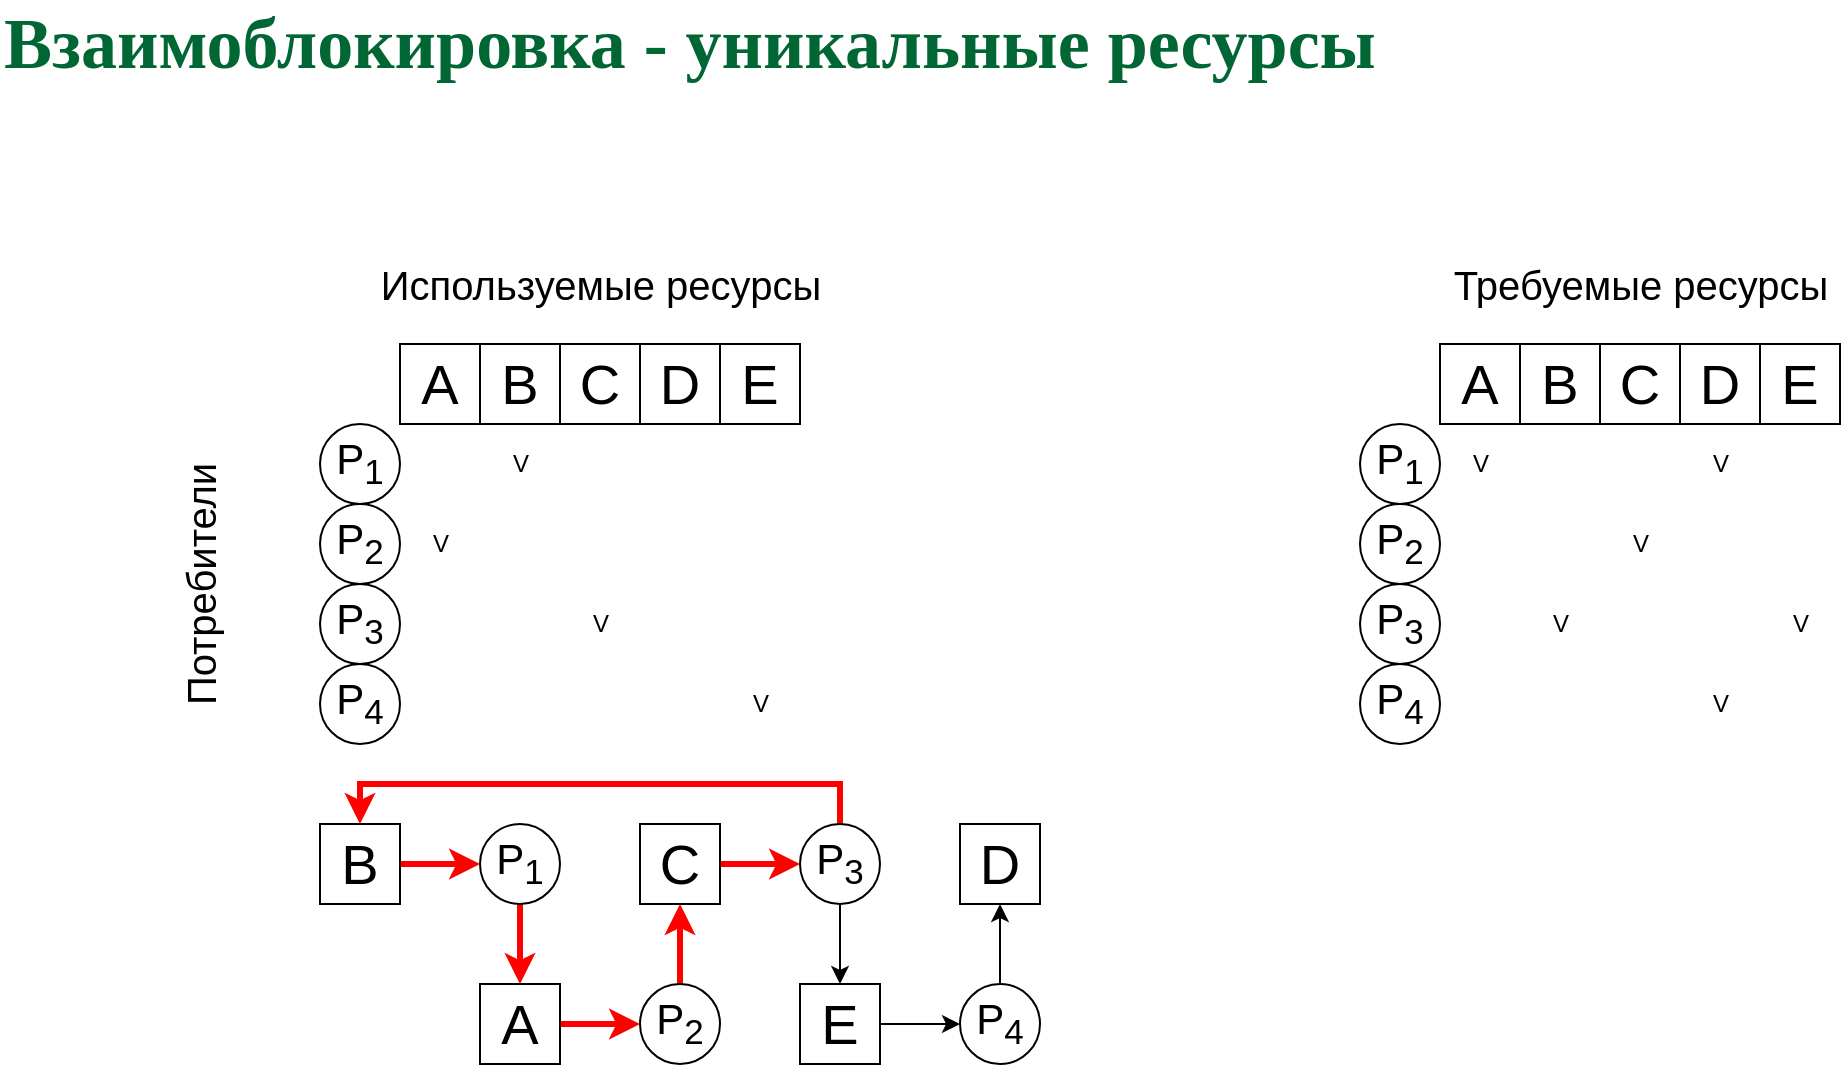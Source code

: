 <mxfile version="13.7.9" type="github">
  <diagram id="d9JdNfSzDIVxkbruMg-z" name="Deadlock">
    <mxGraphModel dx="1422" dy="802" grid="1" gridSize="10" guides="1" tooltips="1" connect="1" arrows="1" fold="1" page="1" pageScale="1" pageWidth="1169" pageHeight="827" math="0" shadow="0">
      <root>
        <mxCell id="0" />
        <mxCell id="1" parent="0" />
        <mxCell id="Zdx2HeYK8epLxiTXcHhU-1" value="&lt;font style=&quot;font-size: 20px&quot;&gt;Используемые ресурсы&lt;/font&gt;" style="text;html=1;align=center;verticalAlign=middle;resizable=0;points=[];autosize=1;" vertex="1" parent="1">
          <mxGeometry x="220" y="160" width="240" height="20" as="geometry" />
        </mxCell>
        <mxCell id="Zdx2HeYK8epLxiTXcHhU-2" value="&lt;font style=&quot;font-size: 20px&quot;&gt;Требуемые ресурсы&lt;/font&gt;" style="text;html=1;align=center;verticalAlign=middle;resizable=0;points=[];autosize=1;" vertex="1" parent="1">
          <mxGeometry x="760" y="160" width="200" height="20" as="geometry" />
        </mxCell>
        <mxCell id="Zdx2HeYK8epLxiTXcHhU-4" value="&lt;font style=&quot;font-size: 28px&quot;&gt;A&lt;/font&gt;" style="rounded=0;whiteSpace=wrap;html=1;" vertex="1" parent="1">
          <mxGeometry x="240" y="200" width="40" height="40" as="geometry" />
        </mxCell>
        <mxCell id="Zdx2HeYK8epLxiTXcHhU-5" value="&lt;font style=&quot;font-size: 28px&quot;&gt;B&lt;/font&gt;" style="rounded=0;whiteSpace=wrap;html=1;" vertex="1" parent="1">
          <mxGeometry x="280" y="200" width="40" height="40" as="geometry" />
        </mxCell>
        <mxCell id="Zdx2HeYK8epLxiTXcHhU-6" value="&lt;font style=&quot;font-size: 28px&quot;&gt;C&lt;/font&gt;" style="rounded=0;whiteSpace=wrap;html=1;" vertex="1" parent="1">
          <mxGeometry x="320" y="200" width="40" height="40" as="geometry" />
        </mxCell>
        <mxCell id="Zdx2HeYK8epLxiTXcHhU-7" value="&lt;font style=&quot;font-size: 28px&quot;&gt;D&lt;/font&gt;" style="rounded=0;whiteSpace=wrap;html=1;" vertex="1" parent="1">
          <mxGeometry x="360" y="200" width="40" height="40" as="geometry" />
        </mxCell>
        <mxCell id="Zdx2HeYK8epLxiTXcHhU-8" value="&lt;font style=&quot;font-size: 28px&quot;&gt;E&lt;/font&gt;" style="rounded=0;whiteSpace=wrap;html=1;" vertex="1" parent="1">
          <mxGeometry x="400" y="200" width="40" height="40" as="geometry" />
        </mxCell>
        <mxCell id="Zdx2HeYK8epLxiTXcHhU-39" value="" style="edgeStyle=orthogonalEdgeStyle;rounded=0;orthogonalLoop=1;jettySize=auto;html=1;strokeColor=#FF0000;strokeWidth=3;" edge="1" parent="1" source="Zdx2HeYK8epLxiTXcHhU-10" target="Zdx2HeYK8epLxiTXcHhU-38">
          <mxGeometry relative="1" as="geometry" />
        </mxCell>
        <mxCell id="Zdx2HeYK8epLxiTXcHhU-10" value="&lt;font style=&quot;font-size: 21px&quot;&gt;P&lt;sub&gt;1&lt;/sub&gt;&lt;/font&gt;" style="ellipse;whiteSpace=wrap;html=1;aspect=fixed;" vertex="1" parent="1">
          <mxGeometry x="280" y="440" width="40" height="40" as="geometry" />
        </mxCell>
        <mxCell id="Zdx2HeYK8epLxiTXcHhU-11" value="&lt;font style=&quot;font-size: 21px&quot;&gt;P&lt;sub&gt;2&lt;/sub&gt;&lt;/font&gt;" style="ellipse;whiteSpace=wrap;html=1;aspect=fixed;" vertex="1" parent="1">
          <mxGeometry x="200" y="280" width="40" height="40" as="geometry" />
        </mxCell>
        <mxCell id="Zdx2HeYK8epLxiTXcHhU-12" value="&lt;font style=&quot;font-size: 21px&quot;&gt;P&lt;sub&gt;3&lt;/sub&gt;&lt;/font&gt;" style="ellipse;whiteSpace=wrap;html=1;aspect=fixed;" vertex="1" parent="1">
          <mxGeometry x="200" y="320" width="40" height="40" as="geometry" />
        </mxCell>
        <mxCell id="Zdx2HeYK8epLxiTXcHhU-13" value="&lt;font style=&quot;font-size: 21px&quot;&gt;P&lt;sub&gt;4&lt;/sub&gt;&lt;/font&gt;" style="ellipse;whiteSpace=wrap;html=1;aspect=fixed;" vertex="1" parent="1">
          <mxGeometry x="200" y="360" width="40" height="40" as="geometry" />
        </mxCell>
        <mxCell id="Zdx2HeYK8epLxiTXcHhU-14" value="V" style="text;html=1;align=center;verticalAlign=middle;resizable=0;points=[];autosize=1;" vertex="1" parent="1">
          <mxGeometry x="290" y="250" width="20" height="20" as="geometry" />
        </mxCell>
        <mxCell id="Zdx2HeYK8epLxiTXcHhU-15" value="V" style="text;html=1;align=center;verticalAlign=middle;resizable=0;points=[];autosize=1;" vertex="1" parent="1">
          <mxGeometry x="250" y="290" width="20" height="20" as="geometry" />
        </mxCell>
        <mxCell id="Zdx2HeYK8epLxiTXcHhU-16" value="V" style="text;html=1;align=center;verticalAlign=middle;resizable=0;points=[];autosize=1;" vertex="1" parent="1">
          <mxGeometry x="330" y="330" width="20" height="20" as="geometry" />
        </mxCell>
        <mxCell id="Zdx2HeYK8epLxiTXcHhU-17" value="V" style="text;html=1;align=center;verticalAlign=middle;resizable=0;points=[];autosize=1;" vertex="1" parent="1">
          <mxGeometry x="410" y="370" width="20" height="20" as="geometry" />
        </mxCell>
        <mxCell id="Zdx2HeYK8epLxiTXcHhU-18" value="&lt;font style=&quot;font-size: 28px&quot;&gt;A&lt;/font&gt;" style="rounded=0;whiteSpace=wrap;html=1;" vertex="1" parent="1">
          <mxGeometry x="760" y="200" width="40" height="40" as="geometry" />
        </mxCell>
        <mxCell id="Zdx2HeYK8epLxiTXcHhU-19" value="&lt;font style=&quot;font-size: 28px&quot;&gt;B&lt;/font&gt;" style="rounded=0;whiteSpace=wrap;html=1;" vertex="1" parent="1">
          <mxGeometry x="800" y="200" width="40" height="40" as="geometry" />
        </mxCell>
        <mxCell id="Zdx2HeYK8epLxiTXcHhU-20" value="&lt;font style=&quot;font-size: 28px&quot;&gt;C&lt;/font&gt;" style="rounded=0;whiteSpace=wrap;html=1;" vertex="1" parent="1">
          <mxGeometry x="840" y="200" width="40" height="40" as="geometry" />
        </mxCell>
        <mxCell id="Zdx2HeYK8epLxiTXcHhU-21" value="&lt;font style=&quot;font-size: 28px&quot;&gt;D&lt;/font&gt;" style="rounded=0;whiteSpace=wrap;html=1;" vertex="1" parent="1">
          <mxGeometry x="880" y="200" width="40" height="40" as="geometry" />
        </mxCell>
        <mxCell id="Zdx2HeYK8epLxiTXcHhU-22" value="&lt;font style=&quot;font-size: 28px&quot;&gt;E&lt;/font&gt;" style="rounded=0;whiteSpace=wrap;html=1;" vertex="1" parent="1">
          <mxGeometry x="920" y="200" width="40" height="40" as="geometry" />
        </mxCell>
        <mxCell id="Zdx2HeYK8epLxiTXcHhU-23" value="&lt;font style=&quot;font-size: 21px&quot;&gt;P&lt;sub&gt;1&lt;/sub&gt;&lt;/font&gt;" style="ellipse;whiteSpace=wrap;html=1;aspect=fixed;" vertex="1" parent="1">
          <mxGeometry x="720" y="240" width="40" height="40" as="geometry" />
        </mxCell>
        <mxCell id="Zdx2HeYK8epLxiTXcHhU-24" value="&lt;font style=&quot;font-size: 21px&quot;&gt;P&lt;sub&gt;2&lt;/sub&gt;&lt;/font&gt;" style="ellipse;whiteSpace=wrap;html=1;aspect=fixed;" vertex="1" parent="1">
          <mxGeometry x="720" y="280" width="40" height="40" as="geometry" />
        </mxCell>
        <mxCell id="Zdx2HeYK8epLxiTXcHhU-25" value="&lt;font style=&quot;font-size: 21px&quot;&gt;P&lt;sub&gt;3&lt;/sub&gt;&lt;/font&gt;" style="ellipse;whiteSpace=wrap;html=1;aspect=fixed;" vertex="1" parent="1">
          <mxGeometry x="720" y="320" width="40" height="40" as="geometry" />
        </mxCell>
        <mxCell id="Zdx2HeYK8epLxiTXcHhU-26" value="&lt;font style=&quot;font-size: 21px&quot;&gt;P&lt;sub&gt;4&lt;/sub&gt;&lt;/font&gt;" style="ellipse;whiteSpace=wrap;html=1;aspect=fixed;" vertex="1" parent="1">
          <mxGeometry x="720" y="360" width="40" height="40" as="geometry" />
        </mxCell>
        <mxCell id="Zdx2HeYK8epLxiTXcHhU-27" value="V" style="text;html=1;align=center;verticalAlign=middle;resizable=0;points=[];autosize=1;" vertex="1" parent="1">
          <mxGeometry x="770" y="250" width="20" height="20" as="geometry" />
        </mxCell>
        <mxCell id="Zdx2HeYK8epLxiTXcHhU-28" value="V" style="text;html=1;align=center;verticalAlign=middle;resizable=0;points=[];autosize=1;" vertex="1" parent="1">
          <mxGeometry x="850" y="290" width="20" height="20" as="geometry" />
        </mxCell>
        <mxCell id="Zdx2HeYK8epLxiTXcHhU-29" value="V" style="text;html=1;align=center;verticalAlign=middle;resizable=0;points=[];autosize=1;" vertex="1" parent="1">
          <mxGeometry x="810" y="330" width="20" height="20" as="geometry" />
        </mxCell>
        <mxCell id="Zdx2HeYK8epLxiTXcHhU-30" value="V" style="text;html=1;align=center;verticalAlign=middle;resizable=0;points=[];autosize=1;" vertex="1" parent="1">
          <mxGeometry x="890" y="370" width="20" height="20" as="geometry" />
        </mxCell>
        <mxCell id="Zdx2HeYK8epLxiTXcHhU-32" value="V" style="text;html=1;align=center;verticalAlign=middle;resizable=0;points=[];autosize=1;" vertex="1" parent="1">
          <mxGeometry x="930" y="330" width="20" height="20" as="geometry" />
        </mxCell>
        <mxCell id="Zdx2HeYK8epLxiTXcHhU-33" value="V" style="text;html=1;align=center;verticalAlign=middle;resizable=0;points=[];autosize=1;" vertex="1" parent="1">
          <mxGeometry x="890" y="250" width="20" height="20" as="geometry" />
        </mxCell>
        <mxCell id="Zdx2HeYK8epLxiTXcHhU-34" value="&lt;font style=&quot;font-size: 20px&quot;&gt;Потребители&lt;/font&gt;" style="text;html=1;strokeColor=none;fillColor=none;align=center;verticalAlign=middle;whiteSpace=wrap;rounded=0;rotation=-90;" vertex="1" parent="1">
          <mxGeometry x="120" y="310" width="40" height="20" as="geometry" />
        </mxCell>
        <mxCell id="Zdx2HeYK8epLxiTXcHhU-37" value="" style="edgeStyle=orthogonalEdgeStyle;rounded=0;orthogonalLoop=1;jettySize=auto;html=1;strokeColor=#FF0000;strokeWidth=3;" edge="1" parent="1" source="Zdx2HeYK8epLxiTXcHhU-36" target="Zdx2HeYK8epLxiTXcHhU-10">
          <mxGeometry relative="1" as="geometry" />
        </mxCell>
        <mxCell id="Zdx2HeYK8epLxiTXcHhU-36" value="&lt;font style=&quot;font-size: 28px&quot;&gt;B&lt;/font&gt;" style="rounded=0;whiteSpace=wrap;html=1;" vertex="1" parent="1">
          <mxGeometry x="200" y="440" width="40" height="40" as="geometry" />
        </mxCell>
        <mxCell id="Zdx2HeYK8epLxiTXcHhU-42" value="" style="edgeStyle=orthogonalEdgeStyle;rounded=0;orthogonalLoop=1;jettySize=auto;html=1;strokeColor=#FF0000;strokeWidth=3;" edge="1" parent="1" source="Zdx2HeYK8epLxiTXcHhU-38" target="Zdx2HeYK8epLxiTXcHhU-41">
          <mxGeometry relative="1" as="geometry" />
        </mxCell>
        <mxCell id="Zdx2HeYK8epLxiTXcHhU-38" value="&lt;font style=&quot;font-size: 28px&quot;&gt;A&lt;/font&gt;" style="rounded=0;whiteSpace=wrap;html=1;" vertex="1" parent="1">
          <mxGeometry x="280" y="520" width="40" height="40" as="geometry" />
        </mxCell>
        <mxCell id="Zdx2HeYK8epLxiTXcHhU-40" value="&lt;font style=&quot;font-size: 21px&quot;&gt;P&lt;sub&gt;1&lt;/sub&gt;&lt;/font&gt;" style="ellipse;whiteSpace=wrap;html=1;aspect=fixed;" vertex="1" parent="1">
          <mxGeometry x="200" y="240" width="40" height="40" as="geometry" />
        </mxCell>
        <mxCell id="Zdx2HeYK8epLxiTXcHhU-44" value="" style="edgeStyle=orthogonalEdgeStyle;rounded=0;orthogonalLoop=1;jettySize=auto;html=1;strokeColor=#FF0000;strokeWidth=3;" edge="1" parent="1" source="Zdx2HeYK8epLxiTXcHhU-41" target="Zdx2HeYK8epLxiTXcHhU-43">
          <mxGeometry relative="1" as="geometry" />
        </mxCell>
        <mxCell id="Zdx2HeYK8epLxiTXcHhU-41" value="&lt;font style=&quot;font-size: 21px&quot;&gt;P&lt;sub&gt;2&lt;/sub&gt;&lt;/font&gt;" style="ellipse;whiteSpace=wrap;html=1;aspect=fixed;" vertex="1" parent="1">
          <mxGeometry x="360" y="520" width="40" height="40" as="geometry" />
        </mxCell>
        <mxCell id="Zdx2HeYK8epLxiTXcHhU-46" value="" style="edgeStyle=orthogonalEdgeStyle;rounded=0;orthogonalLoop=1;jettySize=auto;html=1;strokeColor=#FF0000;strokeWidth=3;" edge="1" parent="1" source="Zdx2HeYK8epLxiTXcHhU-43" target="Zdx2HeYK8epLxiTXcHhU-45">
          <mxGeometry relative="1" as="geometry" />
        </mxCell>
        <mxCell id="Zdx2HeYK8epLxiTXcHhU-43" value="&lt;font style=&quot;font-size: 28px&quot;&gt;C&lt;/font&gt;" style="rounded=0;whiteSpace=wrap;html=1;" vertex="1" parent="1">
          <mxGeometry x="360" y="440" width="40" height="40" as="geometry" />
        </mxCell>
        <mxCell id="Zdx2HeYK8epLxiTXcHhU-47" value="" style="edgeStyle=orthogonalEdgeStyle;rounded=0;orthogonalLoop=1;jettySize=auto;html=1;entryX=0.5;entryY=0;entryDx=0;entryDy=0;strokeColor=#FF0000;strokeWidth=3;" edge="1" parent="1" source="Zdx2HeYK8epLxiTXcHhU-45" target="Zdx2HeYK8epLxiTXcHhU-36">
          <mxGeometry relative="1" as="geometry">
            <Array as="points">
              <mxPoint x="460" y="420" />
              <mxPoint x="220" y="420" />
            </Array>
          </mxGeometry>
        </mxCell>
        <mxCell id="Zdx2HeYK8epLxiTXcHhU-49" value="" style="edgeStyle=orthogonalEdgeStyle;rounded=0;orthogonalLoop=1;jettySize=auto;html=1;" edge="1" parent="1" source="Zdx2HeYK8epLxiTXcHhU-45" target="Zdx2HeYK8epLxiTXcHhU-48">
          <mxGeometry relative="1" as="geometry" />
        </mxCell>
        <mxCell id="Zdx2HeYK8epLxiTXcHhU-45" value="&lt;font style=&quot;font-size: 21px&quot;&gt;P&lt;sub&gt;3&lt;/sub&gt;&lt;/font&gt;" style="ellipse;whiteSpace=wrap;html=1;aspect=fixed;" vertex="1" parent="1">
          <mxGeometry x="440" y="440" width="40" height="40" as="geometry" />
        </mxCell>
        <mxCell id="Zdx2HeYK8epLxiTXcHhU-51" value="" style="edgeStyle=orthogonalEdgeStyle;rounded=0;orthogonalLoop=1;jettySize=auto;html=1;" edge="1" parent="1" source="Zdx2HeYK8epLxiTXcHhU-48" target="Zdx2HeYK8epLxiTXcHhU-50">
          <mxGeometry relative="1" as="geometry" />
        </mxCell>
        <mxCell id="Zdx2HeYK8epLxiTXcHhU-48" value="&lt;font style=&quot;font-size: 28px&quot;&gt;E&lt;/font&gt;" style="rounded=0;whiteSpace=wrap;html=1;" vertex="1" parent="1">
          <mxGeometry x="440" y="520" width="40" height="40" as="geometry" />
        </mxCell>
        <mxCell id="Zdx2HeYK8epLxiTXcHhU-53" value="" style="edgeStyle=orthogonalEdgeStyle;rounded=0;orthogonalLoop=1;jettySize=auto;html=1;" edge="1" parent="1" source="Zdx2HeYK8epLxiTXcHhU-50" target="Zdx2HeYK8epLxiTXcHhU-52">
          <mxGeometry relative="1" as="geometry" />
        </mxCell>
        <mxCell id="Zdx2HeYK8epLxiTXcHhU-50" value="&lt;font style=&quot;font-size: 21px&quot;&gt;P&lt;sub&gt;4&lt;/sub&gt;&lt;/font&gt;" style="ellipse;whiteSpace=wrap;html=1;aspect=fixed;" vertex="1" parent="1">
          <mxGeometry x="520" y="520" width="40" height="40" as="geometry" />
        </mxCell>
        <mxCell id="Zdx2HeYK8epLxiTXcHhU-52" value="&lt;font style=&quot;font-size: 28px&quot;&gt;D&lt;/font&gt;" style="rounded=0;whiteSpace=wrap;html=1;" vertex="1" parent="1">
          <mxGeometry x="520" y="440" width="40" height="40" as="geometry" />
        </mxCell>
        <mxCell id="Zdx2HeYK8epLxiTXcHhU-54" value="&lt;span style=&quot;color: rgba(0 , 0 , 0 , 0) ; font-family: monospace ; font-size: 0px&quot;&gt;%3CmxGraphModel%3E%3Croot%3E%3CmxCell%20id%3D%220%22%2F%3E%3CmxCell%20id%3D%221%22%20parent%3D%220%22%2F%3E%3CmxCell%20id%3D%222%22%20value%3D%22%26lt%3Bb%20style%3D%26quot%3Bcolor%3A%20rgb(0%20%2C%20102%20%2C%2051)%20%3B%20font-family%3A%20%26amp%3B%2334%3Bgaramond%26amp%3B%2334%3B%20%3B%20font-size%3A%2036px%26quot%3B%26gt%3B%D0%9F%D1%80%D0%BE%D0%B8%D0%B7%D0%B2%D0%BE%D0%B4%D0%B8%D1%82%D0%B5%D0%BB%D1%8C%20%D0%B8%20%D0%BF%D0%BE%D1%82%D1%80%D0%B5%D0%B1%D0%B8%D1%82%D0%B5%D0%BB%D1%8C%20-%20%D1%81%20%D1%81%D0%B5%D0%BC%D0%B0%D1%84%D0%BE%D1%80%D0%B0%D0%BC%D0%B8%26lt%3B%2Fb%26gt%3B%22%20style%3D%22text%3Bhtml%3D1%3Balign%3Dleft%3BverticalAlign%3Dmiddle%3BwhiteSpace%3Dwrap%3Brounded%3D0%3B%22%20vertex%3D%221%22%20parent%3D%221%22%3E%3CmxGeometry%20x%3D%2240%22%20y%3D%2240%22%20width%3D%22920%22%20height%3D%2220%22%20as%3D%22geometry%22%2F%3E%3C%2FmxCell%3E%3C%2Froot%3E%3C%2FmxGraphModel%3E&lt;/span&gt;" style="text;html=1;align=center;verticalAlign=middle;resizable=0;points=[];autosize=1;" vertex="1" parent="1">
          <mxGeometry x="60" y="40" width="20" height="20" as="geometry" />
        </mxCell>
        <mxCell id="Zdx2HeYK8epLxiTXcHhU-55" value="&lt;b style=&quot;color: rgb(0 , 102 , 51) ; font-family: &amp;#34;garamond&amp;#34; ; font-size: 36px&quot;&gt;Взаимоблокировка - уникальные ресурсы&lt;/b&gt;" style="text;html=1;align=left;verticalAlign=middle;whiteSpace=wrap;rounded=0;" vertex="1" parent="1">
          <mxGeometry x="40" y="40" width="920" height="20" as="geometry" />
        </mxCell>
      </root>
    </mxGraphModel>
  </diagram>
</mxfile>
